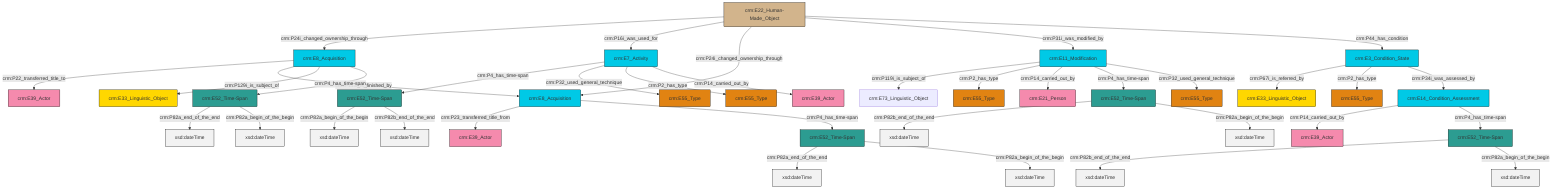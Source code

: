 graph TD
classDef Literal fill:#f2f2f2,stroke:#000000;
classDef CRM_Entity fill:#FFFFFF,stroke:#000000;
classDef Temporal_Entity fill:#00C9E6, stroke:#000000;
classDef Type fill:#E18312, stroke:#000000;
classDef Time-Span fill:#2C9C91, stroke:#000000;
classDef Appellation fill:#FFEB7F, stroke:#000000;
classDef Place fill:#008836, stroke:#000000;
classDef Persistent_Item fill:#B266B2, stroke:#000000;
classDef Conceptual_Object fill:#FFD700, stroke:#000000;
classDef Physical_Thing fill:#D2B48C, stroke:#000000;
classDef Actor fill:#f58aad, stroke:#000000;
classDef PC_Classes fill:#4ce600, stroke:#000000;
classDef Multi fill:#cccccc,stroke:#000000;

0["crm:E14_Condition_Assessment"]:::Temporal_Entity -->|crm:P14_carried_out_by| 1["crm:E39_Actor"]:::Actor
2["crm:E52_Time-Span"]:::Time-Span -->|crm:P82a_end_of_the_end| 3[xsd:dateTime]:::Literal
4["crm:E52_Time-Span"]:::Time-Span -->|crm:P82b_end_of_the_end| 5[xsd:dateTime]:::Literal
6["crm:E22_Human-Made_Object"]:::Physical_Thing -->|crm:P24i_changed_ownership_through| 8["crm:E8_Acquisition"]:::Temporal_Entity
4["crm:E52_Time-Span"]:::Time-Span -->|crm:P82a_begin_of_the_begin| 10[xsd:dateTime]:::Literal
13["crm:E11_Modification"]:::Temporal_Entity -->|crm:P119i_is_subject_of| 14["crm:E73_Linguistic_Object"]:::Default
15["crm:E52_Time-Span"]:::Time-Span -->|crm:P82a_begin_of_the_begin| 16[xsd:dateTime]:::Literal
6["crm:E22_Human-Made_Object"]:::Physical_Thing -->|crm:P16i_was_used_for| 11["crm:E7_Activity"]:::Temporal_Entity
6["crm:E22_Human-Made_Object"]:::Physical_Thing -->|crm:P24i_changed_ownership_through| 17["crm:E8_Acquisition"]:::Temporal_Entity
11["crm:E7_Activity"]:::Temporal_Entity -->|crm:P4_has_time-span| 15["crm:E52_Time-Span"]:::Time-Span
17["crm:E8_Acquisition"]:::Temporal_Entity -->|crm:P23_transferred_title_from| 20["crm:E39_Actor"]:::Actor
6["crm:E22_Human-Made_Object"]:::Physical_Thing -->|crm:P31i_was_modified_by| 13["crm:E11_Modification"]:::Temporal_Entity
6["crm:E22_Human-Made_Object"]:::Physical_Thing -->|crm:P44_has_condition| 21["crm:E3_Condition_State"]:::Temporal_Entity
21["crm:E3_Condition_State"]:::Temporal_Entity -->|crm:P67i_is_referred_by| 22["crm:E33_Linguistic_Object"]:::Conceptual_Object
18["crm:E52_Time-Span"]:::Time-Span -->|crm:P82b_end_of_the_end| 25[xsd:dateTime]:::Literal
18["crm:E52_Time-Span"]:::Time-Span -->|crm:P82a_begin_of_the_begin| 28[xsd:dateTime]:::Literal
13["crm:E11_Modification"]:::Temporal_Entity -->|crm:P2_has_type| 30["crm:E55_Type"]:::Type
13["crm:E11_Modification"]:::Temporal_Entity -->|crm:P14_carried_out_by| 35["crm:E21_Person"]:::Actor
13["crm:E11_Modification"]:::Temporal_Entity -->|crm:P4_has_time-span| 18["crm:E52_Time-Span"]:::Time-Span
8["crm:E8_Acquisition"]:::Temporal_Entity -->|crm:P22_transferred_title_to| 38["crm:E39_Actor"]:::Actor
21["crm:E3_Condition_State"]:::Temporal_Entity -->|crm:P2_has_type| 41["crm:E55_Type"]:::Type
11["crm:E7_Activity"]:::Temporal_Entity -->|crm:P32_used_general_technique| 43["crm:E55_Type"]:::Type
8["crm:E8_Acquisition"]:::Temporal_Entity -->|crm:P115i_is_finished_by| 17["crm:E8_Acquisition"]:::Temporal_Entity
8["crm:E8_Acquisition"]:::Temporal_Entity -->|crm:P129i_is_subject_of| 44["crm:E33_Linguistic_Object"]:::Conceptual_Object
15["crm:E52_Time-Span"]:::Time-Span -->|crm:P82b_end_of_the_end| 45[xsd:dateTime]:::Literal
17["crm:E8_Acquisition"]:::Temporal_Entity -->|crm:P4_has_time-span| 2["crm:E52_Time-Span"]:::Time-Span
8["crm:E8_Acquisition"]:::Temporal_Entity -->|crm:P4_has_time-span| 26["crm:E52_Time-Span"]:::Time-Span
26["crm:E52_Time-Span"]:::Time-Span -->|crm:P82a_end_of_the_end| 49[xsd:dateTime]:::Literal
21["crm:E3_Condition_State"]:::Temporal_Entity -->|crm:P34i_was_assessed_by| 0["crm:E14_Condition_Assessment"]:::Temporal_Entity
13["crm:E11_Modification"]:::Temporal_Entity -->|crm:P32_used_general_technique| 39["crm:E55_Type"]:::Type
0["crm:E14_Condition_Assessment"]:::Temporal_Entity -->|crm:P4_has_time-span| 4["crm:E52_Time-Span"]:::Time-Span
11["crm:E7_Activity"]:::Temporal_Entity -->|crm:P2_has_type| 33["crm:E55_Type"]:::Type
26["crm:E52_Time-Span"]:::Time-Span -->|crm:P82a_begin_of_the_begin| 53[xsd:dateTime]:::Literal
2["crm:E52_Time-Span"]:::Time-Span -->|crm:P82a_begin_of_the_begin| 55[xsd:dateTime]:::Literal
11["crm:E7_Activity"]:::Temporal_Entity -->|crm:P14_carried_out_by| 57["crm:E39_Actor"]:::Actor